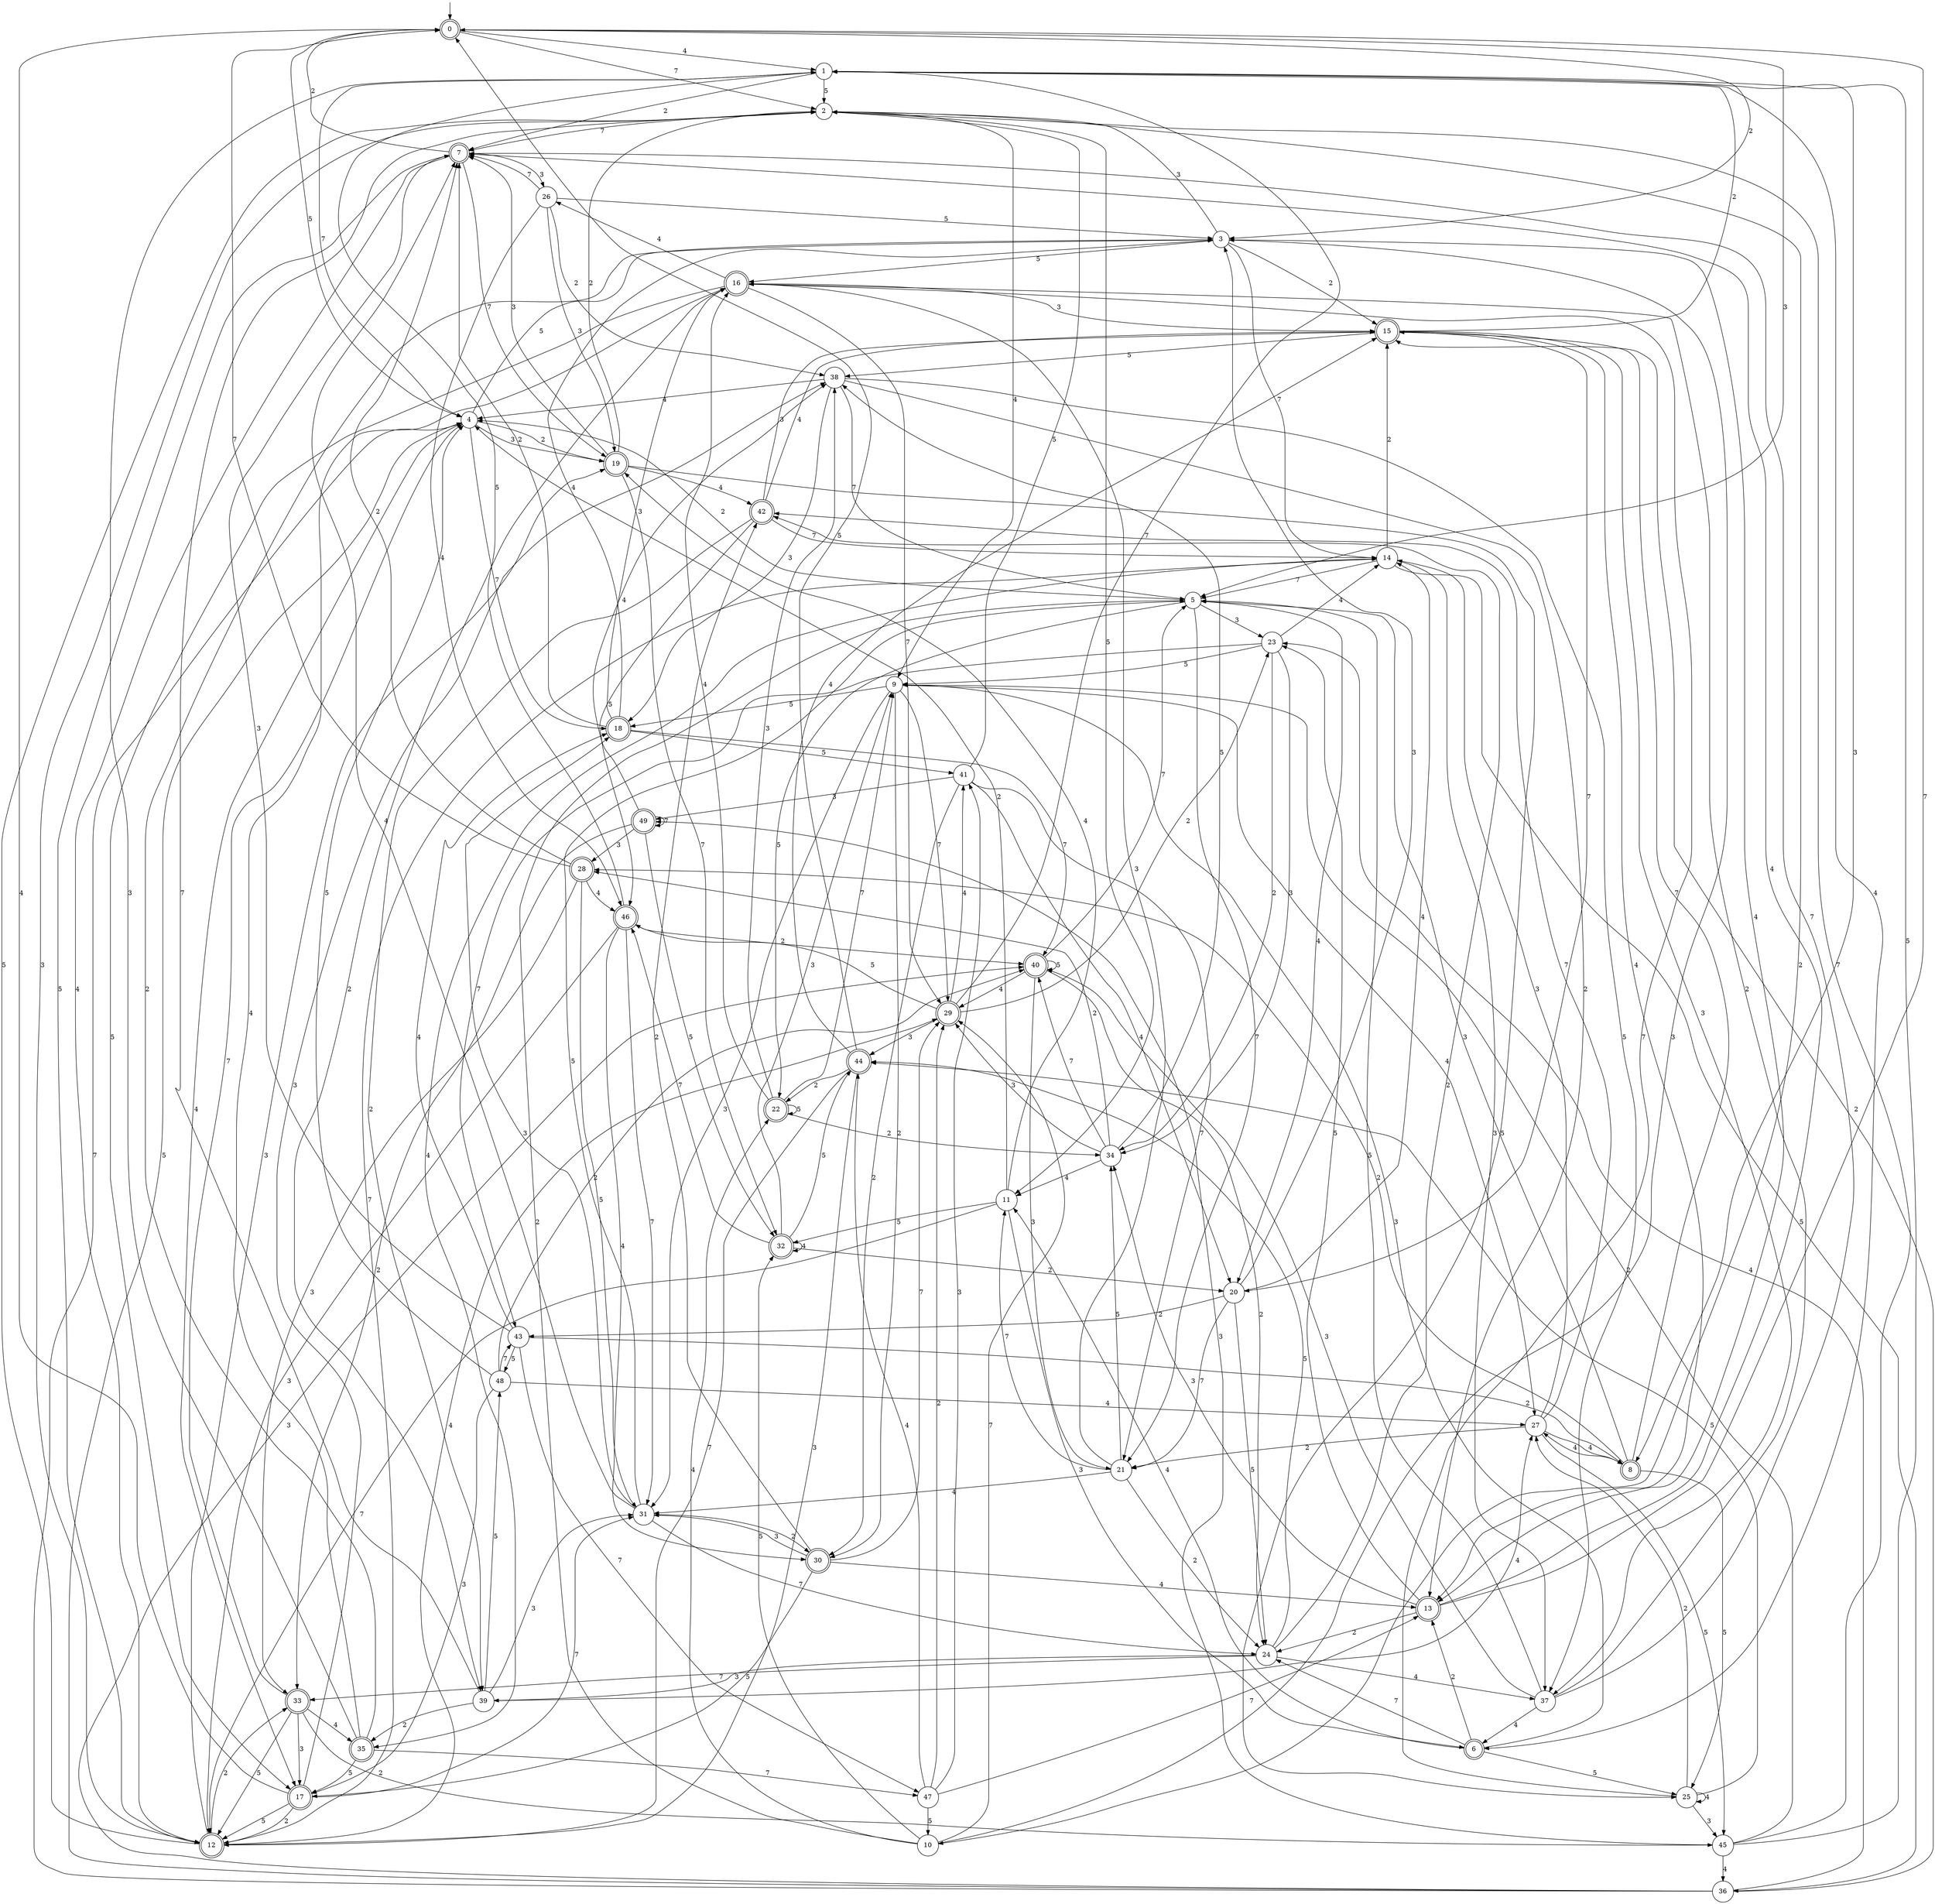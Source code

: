 digraph g {

	s0 [shape="doublecircle" label="0"];
	s1 [shape="circle" label="1"];
	s2 [shape="circle" label="2"];
	s3 [shape="circle" label="3"];
	s4 [shape="circle" label="4"];
	s5 [shape="circle" label="5"];
	s6 [shape="doublecircle" label="6"];
	s7 [shape="doublecircle" label="7"];
	s8 [shape="doublecircle" label="8"];
	s9 [shape="circle" label="9"];
	s10 [shape="circle" label="10"];
	s11 [shape="circle" label="11"];
	s12 [shape="doublecircle" label="12"];
	s13 [shape="doublecircle" label="13"];
	s14 [shape="circle" label="14"];
	s15 [shape="doublecircle" label="15"];
	s16 [shape="doublecircle" label="16"];
	s17 [shape="doublecircle" label="17"];
	s18 [shape="doublecircle" label="18"];
	s19 [shape="doublecircle" label="19"];
	s20 [shape="circle" label="20"];
	s21 [shape="circle" label="21"];
	s22 [shape="doublecircle" label="22"];
	s23 [shape="circle" label="23"];
	s24 [shape="circle" label="24"];
	s25 [shape="circle" label="25"];
	s26 [shape="circle" label="26"];
	s27 [shape="circle" label="27"];
	s28 [shape="doublecircle" label="28"];
	s29 [shape="doublecircle" label="29"];
	s30 [shape="doublecircle" label="30"];
	s31 [shape="circle" label="31"];
	s32 [shape="doublecircle" label="32"];
	s33 [shape="doublecircle" label="33"];
	s34 [shape="circle" label="34"];
	s35 [shape="doublecircle" label="35"];
	s36 [shape="circle" label="36"];
	s37 [shape="circle" label="37"];
	s38 [shape="circle" label="38"];
	s39 [shape="circle" label="39"];
	s40 [shape="doublecircle" label="40"];
	s41 [shape="circle" label="41"];
	s42 [shape="doublecircle" label="42"];
	s43 [shape="circle" label="43"];
	s44 [shape="doublecircle" label="44"];
	s45 [shape="circle" label="45"];
	s46 [shape="doublecircle" label="46"];
	s47 [shape="circle" label="47"];
	s48 [shape="circle" label="48"];
	s49 [shape="doublecircle" label="49"];
	s0 -> s1 [label="4"];
	s0 -> s2 [label="7"];
	s0 -> s3 [label="2"];
	s0 -> s4 [label="5"];
	s0 -> s5 [label="3"];
	s1 -> s6 [label="4"];
	s1 -> s4 [label="7"];
	s1 -> s7 [label="2"];
	s1 -> s2 [label="5"];
	s1 -> s8 [label="3"];
	s2 -> s9 [label="4"];
	s2 -> s7 [label="7"];
	s2 -> s10 [label="2"];
	s2 -> s11 [label="5"];
	s2 -> s12 [label="3"];
	s3 -> s13 [label="4"];
	s3 -> s14 [label="7"];
	s3 -> s15 [label="2"];
	s3 -> s16 [label="5"];
	s3 -> s2 [label="3"];
	s4 -> s17 [label="4"];
	s4 -> s18 [label="7"];
	s4 -> s19 [label="2"];
	s4 -> s3 [label="5"];
	s4 -> s19 [label="3"];
	s5 -> s20 [label="4"];
	s5 -> s21 [label="7"];
	s5 -> s4 [label="2"];
	s5 -> s22 [label="5"];
	s5 -> s23 [label="3"];
	s6 -> s11 [label="4"];
	s6 -> s24 [label="7"];
	s6 -> s13 [label="2"];
	s6 -> s25 [label="5"];
	s6 -> s9 [label="3"];
	s7 -> s12 [label="4"];
	s7 -> s19 [label="7"];
	s7 -> s0 [label="2"];
	s7 -> s12 [label="5"];
	s7 -> s26 [label="3"];
	s8 -> s27 [label="4"];
	s8 -> s15 [label="7"];
	s8 -> s28 [label="2"];
	s8 -> s25 [label="5"];
	s8 -> s5 [label="3"];
	s9 -> s27 [label="4"];
	s9 -> s29 [label="7"];
	s9 -> s30 [label="2"];
	s9 -> s18 [label="5"];
	s9 -> s31 [label="3"];
	s10 -> s22 [label="4"];
	s10 -> s29 [label="7"];
	s10 -> s5 [label="2"];
	s10 -> s32 [label="5"];
	s10 -> s3 [label="3"];
	s11 -> s19 [label="4"];
	s11 -> s12 [label="7"];
	s11 -> s4 [label="2"];
	s11 -> s32 [label="5"];
	s11 -> s6 [label="3"];
	s12 -> s29 [label="4"];
	s12 -> s14 [label="7"];
	s12 -> s33 [label="2"];
	s12 -> s2 [label="5"];
	s12 -> s19 [label="3"];
	s13 -> s7 [label="4"];
	s13 -> s0 [label="7"];
	s13 -> s24 [label="2"];
	s13 -> s23 [label="5"];
	s13 -> s34 [label="3"];
	s14 -> s35 [label="4"];
	s14 -> s5 [label="7"];
	s14 -> s15 [label="2"];
	s14 -> s36 [label="5"];
	s14 -> s37 [label="3"];
	s15 -> s13 [label="4"];
	s15 -> s20 [label="7"];
	s15 -> s1 [label="2"];
	s15 -> s38 [label="5"];
	s15 -> s37 [label="3"];
	s16 -> s26 [label="4"];
	s16 -> s29 [label="7"];
	s16 -> s39 [label="2"];
	s16 -> s17 [label="5"];
	s16 -> s15 [label="3"];
	s17 -> s0 [label="4"];
	s17 -> s31 [label="7"];
	s17 -> s12 [label="2"];
	s17 -> s12 [label="5"];
	s17 -> s38 [label="3"];
	s18 -> s3 [label="4"];
	s18 -> s40 [label="7"];
	s18 -> s7 [label="2"];
	s18 -> s41 [label="5"];
	s18 -> s16 [label="3"];
	s19 -> s42 [label="4"];
	s19 -> s32 [label="7"];
	s19 -> s2 [label="2"];
	s19 -> s25 [label="5"];
	s19 -> s7 [label="3"];
	s20 -> s14 [label="4"];
	s20 -> s21 [label="7"];
	s20 -> s43 [label="2"];
	s20 -> s24 [label="5"];
	s20 -> s3 [label="3"];
	s21 -> s31 [label="4"];
	s21 -> s11 [label="7"];
	s21 -> s24 [label="2"];
	s21 -> s34 [label="5"];
	s21 -> s16 [label="3"];
	s22 -> s16 [label="4"];
	s22 -> s9 [label="7"];
	s22 -> s34 [label="2"];
	s22 -> s22 [label="5"];
	s22 -> s38 [label="3"];
	s23 -> s14 [label="4"];
	s23 -> s43 [label="7"];
	s23 -> s34 [label="2"];
	s23 -> s9 [label="5"];
	s23 -> s34 [label="3"];
	s24 -> s37 [label="4"];
	s24 -> s33 [label="7"];
	s24 -> s42 [label="2"];
	s24 -> s44 [label="5"];
	s24 -> s39 [label="3"];
	s25 -> s25 [label="4"];
	s25 -> s16 [label="7"];
	s25 -> s27 [label="2"];
	s25 -> s44 [label="5"];
	s25 -> s45 [label="3"];
	s26 -> s46 [label="4"];
	s26 -> s7 [label="7"];
	s26 -> s38 [label="2"];
	s26 -> s3 [label="5"];
	s26 -> s19 [label="3"];
	s27 -> s8 [label="4"];
	s27 -> s42 [label="7"];
	s27 -> s21 [label="2"];
	s27 -> s45 [label="5"];
	s27 -> s14 [label="3"];
	s28 -> s46 [label="4"];
	s28 -> s0 [label="7"];
	s28 -> s7 [label="2"];
	s28 -> s31 [label="5"];
	s28 -> s33 [label="3"];
	s29 -> s41 [label="4"];
	s29 -> s1 [label="7"];
	s29 -> s23 [label="2"];
	s29 -> s46 [label="5"];
	s29 -> s44 [label="3"];
	s30 -> s13 [label="4"];
	s30 -> s29 [label="7"];
	s30 -> s42 [label="2"];
	s30 -> s17 [label="5"];
	s30 -> s31 [label="3"];
	s31 -> s7 [label="4"];
	s31 -> s24 [label="7"];
	s31 -> s30 [label="2"];
	s31 -> s5 [label="5"];
	s31 -> s18 [label="3"];
	s32 -> s32 [label="4"];
	s32 -> s46 [label="7"];
	s32 -> s20 [label="2"];
	s32 -> s44 [label="5"];
	s32 -> s9 [label="3"];
	s33 -> s35 [label="4"];
	s33 -> s4 [label="7"];
	s33 -> s45 [label="2"];
	s33 -> s12 [label="5"];
	s33 -> s17 [label="3"];
	s34 -> s11 [label="4"];
	s34 -> s40 [label="7"];
	s34 -> s28 [label="2"];
	s34 -> s38 [label="5"];
	s34 -> s29 [label="3"];
	s35 -> s16 [label="4"];
	s35 -> s47 [label="7"];
	s35 -> s3 [label="2"];
	s35 -> s17 [label="5"];
	s35 -> s1 [label="3"];
	s36 -> s23 [label="4"];
	s36 -> s4 [label="7"];
	s36 -> s15 [label="2"];
	s36 -> s4 [label="5"];
	s36 -> s40 [label="3"];
	s37 -> s6 [label="4"];
	s37 -> s7 [label="7"];
	s37 -> s16 [label="2"];
	s37 -> s5 [label="5"];
	s37 -> s40 [label="3"];
	s38 -> s4 [label="4"];
	s38 -> s5 [label="7"];
	s38 -> s13 [label="2"];
	s38 -> s37 [label="5"];
	s38 -> s18 [label="3"];
	s39 -> s27 [label="4"];
	s39 -> s2 [label="7"];
	s39 -> s35 [label="2"];
	s39 -> s48 [label="5"];
	s39 -> s31 [label="3"];
	s40 -> s29 [label="4"];
	s40 -> s5 [label="7"];
	s40 -> s24 [label="2"];
	s40 -> s40 [label="5"];
	s40 -> s21 [label="3"];
	s41 -> s20 [label="4"];
	s41 -> s21 [label="7"];
	s41 -> s30 [label="2"];
	s41 -> s2 [label="5"];
	s41 -> s49 [label="3"];
	s42 -> s15 [label="4"];
	s42 -> s14 [label="7"];
	s42 -> s39 [label="2"];
	s42 -> s46 [label="5"];
	s42 -> s15 [label="3"];
	s43 -> s18 [label="4"];
	s43 -> s47 [label="7"];
	s43 -> s8 [label="2"];
	s43 -> s48 [label="5"];
	s43 -> s7 [label="3"];
	s44 -> s15 [label="4"];
	s44 -> s12 [label="7"];
	s44 -> s22 [label="2"];
	s44 -> s0 [label="5"];
	s44 -> s12 [label="3"];
	s45 -> s36 [label="4"];
	s45 -> s2 [label="7"];
	s45 -> s9 [label="2"];
	s45 -> s1 [label="5"];
	s45 -> s49 [label="3"];
	s46 -> s30 [label="4"];
	s46 -> s31 [label="7"];
	s46 -> s40 [label="2"];
	s46 -> s1 [label="5"];
	s46 -> s12 [label="3"];
	s47 -> s44 [label="4"];
	s47 -> s13 [label="7"];
	s47 -> s29 [label="2"];
	s47 -> s10 [label="5"];
	s47 -> s41 [label="3"];
	s48 -> s27 [label="4"];
	s48 -> s43 [label="7"];
	s48 -> s40 [label="2"];
	s48 -> s4 [label="5"];
	s48 -> s17 [label="3"];
	s49 -> s38 [label="4"];
	s49 -> s49 [label="7"];
	s49 -> s33 [label="2"];
	s49 -> s32 [label="5"];
	s49 -> s28 [label="3"];

__start0 [label="" shape="none" width="0" height="0"];
__start0 -> s0;

}

